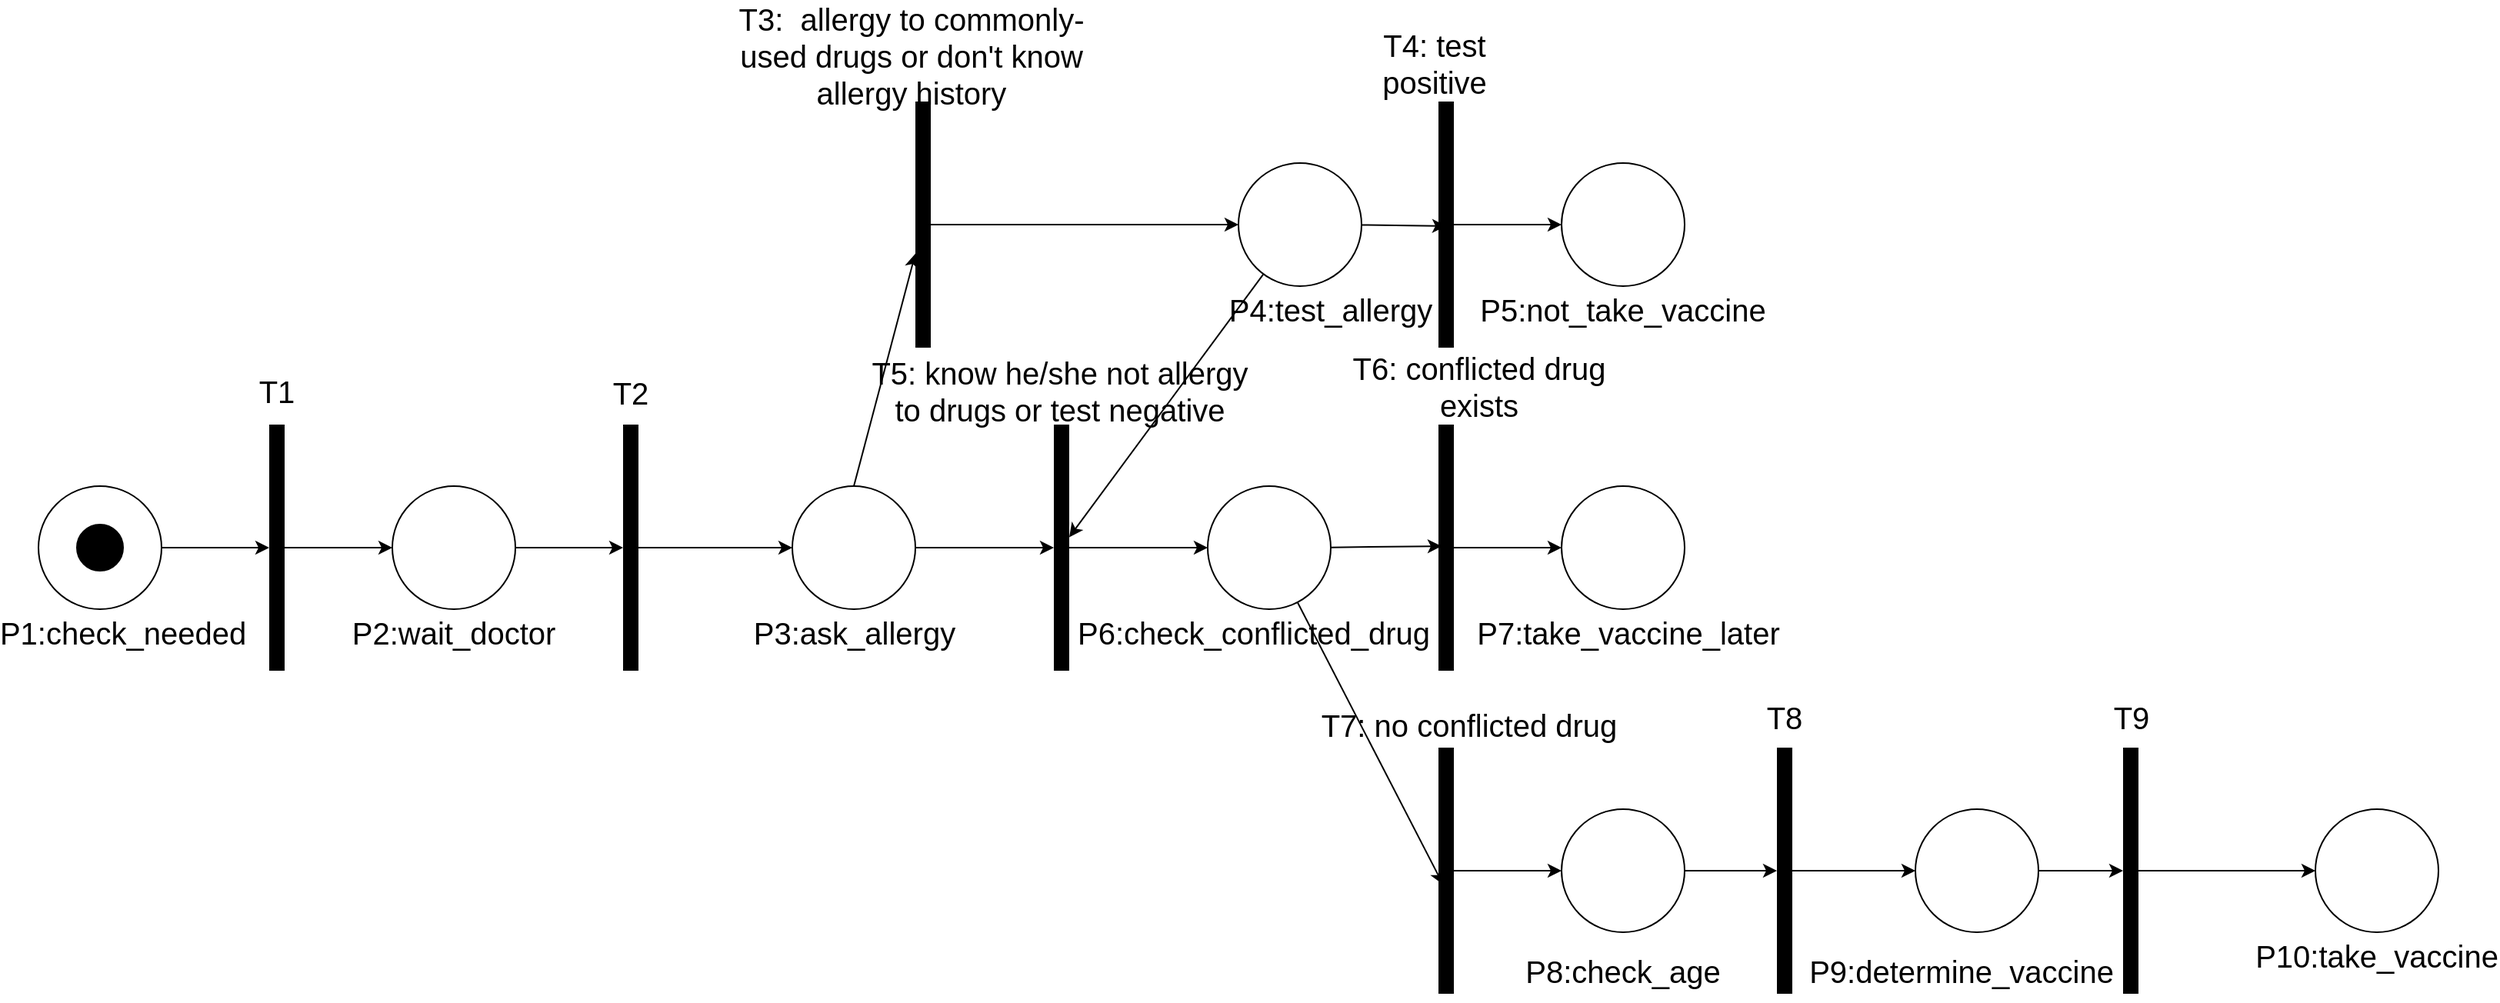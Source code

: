 <mxfile version="17.1.0" type="github">
  <diagram id="FBnLz8GloL5e5-l2CE9u" name="Page-1">
    <mxGraphModel dx="1940" dy="1928" grid="1" gridSize="10" guides="1" tooltips="1" connect="1" arrows="1" fold="1" page="1" pageScale="1" pageWidth="827" pageHeight="1169" math="0" shadow="0">
      <root>
        <mxCell id="0" />
        <mxCell id="1" parent="0" />
        <mxCell id="y7e9covMwFmBckXpodB2-5" style="edgeStyle=orthogonalEdgeStyle;rounded=0;orthogonalLoop=1;jettySize=auto;html=1;fontSize=20;" parent="1" source="y7e9covMwFmBckXpodB2-1" target="y7e9covMwFmBckXpodB2-3" edge="1">
          <mxGeometry relative="1" as="geometry" />
        </mxCell>
        <mxCell id="y7e9covMwFmBckXpodB2-1" value="" style="ellipse;whiteSpace=wrap;html=1;aspect=fixed;" parent="1" vertex="1">
          <mxGeometry x="-120" y="240" width="80" height="80" as="geometry" />
        </mxCell>
        <mxCell id="y7e9covMwFmBckXpodB2-2" value="P1:check_needed" style="text;html=1;strokeColor=none;fillColor=none;align=center;verticalAlign=middle;whiteSpace=wrap;rounded=0;fontSize=20;" parent="1" vertex="1">
          <mxGeometry x="-140" y="320" width="150" height="30" as="geometry" />
        </mxCell>
        <mxCell id="y7e9covMwFmBckXpodB2-8" style="edgeStyle=orthogonalEdgeStyle;rounded=0;orthogonalLoop=1;jettySize=auto;html=1;entryX=0;entryY=0.5;entryDx=0;entryDy=0;fontSize=20;" parent="1" source="y7e9covMwFmBckXpodB2-3" target="y7e9covMwFmBckXpodB2-7" edge="1">
          <mxGeometry relative="1" as="geometry" />
        </mxCell>
        <mxCell id="y7e9covMwFmBckXpodB2-3" value="" style="line;strokeWidth=10;direction=south;html=1;fontSize=20;" parent="1" vertex="1">
          <mxGeometry x="30" y="200" width="10" height="160" as="geometry" />
        </mxCell>
        <mxCell id="y7e9covMwFmBckXpodB2-6" value="T1" style="text;html=1;strokeColor=none;fillColor=none;align=center;verticalAlign=middle;whiteSpace=wrap;rounded=0;fontSize=20;" parent="1" vertex="1">
          <mxGeometry x="10" y="162.5" width="50" height="30" as="geometry" />
        </mxCell>
        <mxCell id="4oigvbjeJpt0uM_-PQVC-12" style="edgeStyle=none;rounded=0;orthogonalLoop=1;jettySize=auto;html=1;fontSize=20;" parent="1" source="y7e9covMwFmBckXpodB2-7" target="4oigvbjeJpt0uM_-PQVC-11" edge="1">
          <mxGeometry relative="1" as="geometry" />
        </mxCell>
        <mxCell id="y7e9covMwFmBckXpodB2-7" value="" style="ellipse;whiteSpace=wrap;html=1;aspect=fixed;fontSize=20;strokeWidth=1;" parent="1" vertex="1">
          <mxGeometry x="110" y="240" width="80" height="80" as="geometry" />
        </mxCell>
        <mxCell id="y7e9covMwFmBckXpodB2-9" value="P2:wait_doctor" style="text;html=1;strokeColor=none;fillColor=none;align=center;verticalAlign=middle;whiteSpace=wrap;rounded=0;fontSize=20;" parent="1" vertex="1">
          <mxGeometry x="90" y="320" width="120" height="30" as="geometry" />
        </mxCell>
        <mxCell id="y7e9covMwFmBckXpodB2-13" style="edgeStyle=none;rounded=0;orthogonalLoop=1;jettySize=auto;html=1;fontSize=20;" parent="1" source="y7e9covMwFmBckXpodB2-10" target="y7e9covMwFmBckXpodB2-14" edge="1">
          <mxGeometry relative="1" as="geometry">
            <mxPoint x="530" y="175" as="targetPoint" />
          </mxGeometry>
        </mxCell>
        <mxCell id="y7e9covMwFmBckXpodB2-10" value="" style="line;strokeWidth=10;direction=south;html=1;fontSize=20;" parent="1" vertex="1">
          <mxGeometry x="450" y="-10" width="10" height="160" as="geometry" />
        </mxCell>
        <mxCell id="y7e9covMwFmBckXpodB2-11" value="T3: &amp;nbsp;allergy to commonly-used drugs or don&#39;t know allergy history" style="text;html=1;strokeColor=none;fillColor=none;align=center;verticalAlign=middle;whiteSpace=wrap;rounded=0;fontSize=20;" parent="1" vertex="1">
          <mxGeometry x="325" y="-60" width="245" height="40" as="geometry" />
        </mxCell>
        <mxCell id="y7e9covMwFmBckXpodB2-16" style="edgeStyle=none;rounded=0;orthogonalLoop=1;jettySize=auto;html=1;fontSize=20;entryX=0.506;entryY=0.5;entryDx=0;entryDy=0;entryPerimeter=0;" parent="1" source="y7e9covMwFmBckXpodB2-14" target="y7e9covMwFmBckXpodB2-17" edge="1">
          <mxGeometry relative="1" as="geometry">
            <mxPoint x="690" y="100" as="targetPoint" />
          </mxGeometry>
        </mxCell>
        <mxCell id="y7e9covMwFmBckXpodB2-27" style="edgeStyle=none;rounded=0;orthogonalLoop=1;jettySize=auto;html=1;fontSize=20;" parent="1" source="y7e9covMwFmBckXpodB2-14" target="y7e9covMwFmBckXpodB2-25" edge="1">
          <mxGeometry relative="1" as="geometry" />
        </mxCell>
        <mxCell id="y7e9covMwFmBckXpodB2-14" value="" style="ellipse;whiteSpace=wrap;html=1;aspect=fixed;fontSize=20;strokeWidth=1;" parent="1" vertex="1">
          <mxGeometry x="660" y="30" width="80" height="80" as="geometry" />
        </mxCell>
        <mxCell id="y7e9covMwFmBckXpodB2-15" value="P4:test_allergy" style="text;html=1;strokeColor=none;fillColor=none;align=center;verticalAlign=middle;whiteSpace=wrap;rounded=0;fontSize=20;" parent="1" vertex="1">
          <mxGeometry x="660" y="110" width="120" height="30" as="geometry" />
        </mxCell>
        <mxCell id="y7e9covMwFmBckXpodB2-18" style="edgeStyle=none;rounded=0;orthogonalLoop=1;jettySize=auto;html=1;fontSize=20;" parent="1" source="y7e9covMwFmBckXpodB2-17" target="y7e9covMwFmBckXpodB2-19" edge="1">
          <mxGeometry relative="1" as="geometry">
            <mxPoint x="780" y="110" as="targetPoint" />
          </mxGeometry>
        </mxCell>
        <mxCell id="y7e9covMwFmBckXpodB2-17" value="" style="line;strokeWidth=10;direction=south;html=1;fontSize=20;" parent="1" vertex="1">
          <mxGeometry x="790" y="-10" width="10" height="160" as="geometry" />
        </mxCell>
        <mxCell id="y7e9covMwFmBckXpodB2-19" value="" style="ellipse;whiteSpace=wrap;html=1;aspect=fixed;fontSize=20;strokeWidth=1;" parent="1" vertex="1">
          <mxGeometry x="870" y="30" width="80" height="80" as="geometry" />
        </mxCell>
        <mxCell id="y7e9covMwFmBckXpodB2-20" value="P5:not_take_vaccine" style="text;html=1;strokeColor=none;fillColor=none;align=center;verticalAlign=middle;whiteSpace=wrap;rounded=0;fontSize=20;" parent="1" vertex="1">
          <mxGeometry x="825" y="110" width="170" height="30" as="geometry" />
        </mxCell>
        <mxCell id="y7e9covMwFmBckXpodB2-21" value="T4: test positive" style="text;html=1;strokeColor=none;fillColor=none;align=center;verticalAlign=middle;whiteSpace=wrap;rounded=0;fontSize=20;" parent="1" vertex="1">
          <mxGeometry x="730" y="-50" width="115" height="30" as="geometry" />
        </mxCell>
        <mxCell id="y7e9covMwFmBckXpodB2-28" style="edgeStyle=none;rounded=0;orthogonalLoop=1;jettySize=auto;html=1;fontSize=20;" parent="1" source="y7e9covMwFmBckXpodB2-25" target="y7e9covMwFmBckXpodB2-29" edge="1">
          <mxGeometry relative="1" as="geometry">
            <mxPoint x="830" y="280" as="targetPoint" />
          </mxGeometry>
        </mxCell>
        <mxCell id="y7e9covMwFmBckXpodB2-25" value="" style="line;strokeWidth=10;direction=south;html=1;fontSize=20;" parent="1" vertex="1">
          <mxGeometry x="540" y="200" width="10" height="160" as="geometry" />
        </mxCell>
        <mxCell id="y7e9covMwFmBckXpodB2-26" value="T5: know he/she not allergy to drugs or test negative" style="text;html=1;strokeColor=none;fillColor=none;align=center;verticalAlign=middle;whiteSpace=wrap;rounded=0;fontSize=20;" parent="1" vertex="1">
          <mxGeometry x="414" y="150" width="260" height="55" as="geometry" />
        </mxCell>
        <mxCell id="y7e9covMwFmBckXpodB2-31" style="edgeStyle=none;rounded=0;orthogonalLoop=1;jettySize=auto;html=1;fontSize=20;entryX=0.494;entryY=0.8;entryDx=0;entryDy=0;entryPerimeter=0;" parent="1" source="y7e9covMwFmBckXpodB2-29" target="y7e9covMwFmBckXpodB2-32" edge="1">
          <mxGeometry relative="1" as="geometry">
            <mxPoint x="680" y="280" as="targetPoint" />
          </mxGeometry>
        </mxCell>
        <mxCell id="y7e9covMwFmBckXpodB2-40" style="edgeStyle=none;rounded=0;orthogonalLoop=1;jettySize=auto;html=1;fontSize=20;entryX=0.556;entryY=0.7;entryDx=0;entryDy=0;entryPerimeter=0;" parent="1" source="y7e9covMwFmBckXpodB2-29" target="y7e9covMwFmBckXpodB2-38" edge="1">
          <mxGeometry relative="1" as="geometry">
            <mxPoint x="670" y="490" as="targetPoint" />
          </mxGeometry>
        </mxCell>
        <mxCell id="y7e9covMwFmBckXpodB2-29" value="" style="ellipse;whiteSpace=wrap;html=1;aspect=fixed;fontSize=20;strokeWidth=1;" parent="1" vertex="1">
          <mxGeometry x="640" y="240" width="80" height="80" as="geometry" />
        </mxCell>
        <mxCell id="y7e9covMwFmBckXpodB2-30" value="P6:check_conflicted_drug" style="text;html=1;strokeColor=none;fillColor=none;align=center;verticalAlign=middle;whiteSpace=wrap;rounded=0;fontSize=20;" parent="1" vertex="1">
          <mxGeometry x="570" y="320" width="200" height="30" as="geometry" />
        </mxCell>
        <mxCell id="y7e9covMwFmBckXpodB2-34" style="edgeStyle=none;rounded=0;orthogonalLoop=1;jettySize=auto;html=1;fontSize=20;" parent="1" source="y7e9covMwFmBckXpodB2-32" target="y7e9covMwFmBckXpodB2-35" edge="1">
          <mxGeometry relative="1" as="geometry">
            <mxPoint x="1110" y="280" as="targetPoint" />
          </mxGeometry>
        </mxCell>
        <mxCell id="y7e9covMwFmBckXpodB2-32" value="" style="line;strokeWidth=10;direction=south;html=1;fontSize=20;" parent="1" vertex="1">
          <mxGeometry x="790" y="200" width="10" height="160" as="geometry" />
        </mxCell>
        <mxCell id="y7e9covMwFmBckXpodB2-33" value="T6: conflicted drug exists" style="text;html=1;strokeColor=none;fillColor=none;align=center;verticalAlign=middle;whiteSpace=wrap;rounded=0;fontSize=20;" parent="1" vertex="1">
          <mxGeometry x="730" y="160" width="172.5" height="30" as="geometry" />
        </mxCell>
        <mxCell id="y7e9covMwFmBckXpodB2-35" value="" style="ellipse;whiteSpace=wrap;html=1;aspect=fixed;fontSize=20;strokeWidth=1;" parent="1" vertex="1">
          <mxGeometry x="870" y="240" width="80" height="80" as="geometry" />
        </mxCell>
        <mxCell id="y7e9covMwFmBckXpodB2-36" value="P7:take_vaccine_later" style="text;html=1;strokeColor=none;fillColor=none;align=center;verticalAlign=middle;whiteSpace=wrap;rounded=0;fontSize=20;" parent="1" vertex="1">
          <mxGeometry x="827" y="320" width="173" height="30" as="geometry" />
        </mxCell>
        <mxCell id="y7e9covMwFmBckXpodB2-41" style="edgeStyle=none;rounded=0;orthogonalLoop=1;jettySize=auto;html=1;fontSize=20;" parent="1" source="y7e9covMwFmBckXpodB2-38" target="y7e9covMwFmBckXpodB2-42" edge="1">
          <mxGeometry relative="1" as="geometry">
            <mxPoint x="800" y="490" as="targetPoint" />
          </mxGeometry>
        </mxCell>
        <mxCell id="y7e9covMwFmBckXpodB2-38" value="" style="line;strokeWidth=10;direction=south;html=1;fontSize=20;" parent="1" vertex="1">
          <mxGeometry x="790" y="410" width="10" height="160" as="geometry" />
        </mxCell>
        <mxCell id="y7e9covMwFmBckXpodB2-39" value="T7: no conflicted drug" style="text;html=1;strokeColor=none;fillColor=none;align=center;verticalAlign=middle;whiteSpace=wrap;rounded=0;fontSize=20;" parent="1" vertex="1">
          <mxGeometry x="705" y="380" width="210" height="30" as="geometry" />
        </mxCell>
        <mxCell id="y7e9covMwFmBckXpodB2-46" style="edgeStyle=none;rounded=0;orthogonalLoop=1;jettySize=auto;html=1;fontSize=20;" parent="1" source="y7e9covMwFmBckXpodB2-42" target="y7e9covMwFmBckXpodB2-45" edge="1">
          <mxGeometry relative="1" as="geometry" />
        </mxCell>
        <mxCell id="y7e9covMwFmBckXpodB2-42" value="" style="ellipse;whiteSpace=wrap;html=1;aspect=fixed;fontSize=20;strokeWidth=1;" parent="1" vertex="1">
          <mxGeometry x="870" y="450" width="80" height="80" as="geometry" />
        </mxCell>
        <mxCell id="y7e9covMwFmBckXpodB2-43" value="P8:check_age" style="text;html=1;strokeColor=none;fillColor=none;align=center;verticalAlign=middle;whiteSpace=wrap;rounded=0;fontSize=20;" parent="1" vertex="1">
          <mxGeometry x="860" y="540" width="100" height="30" as="geometry" />
        </mxCell>
        <mxCell id="y7e9covMwFmBckXpodB2-48" style="edgeStyle=none;rounded=0;orthogonalLoop=1;jettySize=auto;html=1;fontSize=20;" parent="1" source="y7e9covMwFmBckXpodB2-45" target="y7e9covMwFmBckXpodB2-49" edge="1">
          <mxGeometry relative="1" as="geometry">
            <mxPoint x="1030" y="490" as="targetPoint" />
          </mxGeometry>
        </mxCell>
        <mxCell id="y7e9covMwFmBckXpodB2-45" value="" style="line;strokeWidth=10;direction=south;html=1;fontSize=20;" parent="1" vertex="1">
          <mxGeometry x="1010" y="410" width="10" height="160" as="geometry" />
        </mxCell>
        <mxCell id="y7e9covMwFmBckXpodB2-47" value="T8" style="text;html=1;strokeColor=none;fillColor=none;align=center;verticalAlign=middle;whiteSpace=wrap;rounded=0;fontSize=20;" parent="1" vertex="1">
          <mxGeometry x="930" y="380" width="170" height="20" as="geometry" />
        </mxCell>
        <mxCell id="VspZGUNqcQEeEYhl2fZs-1" style="edgeStyle=none;rounded=0;orthogonalLoop=1;jettySize=auto;html=1;fontSize=20;" edge="1" parent="1" source="y7e9covMwFmBckXpodB2-49" target="y7e9covMwFmBckXpodB2-54">
          <mxGeometry relative="1" as="geometry" />
        </mxCell>
        <mxCell id="y7e9covMwFmBckXpodB2-49" value="" style="ellipse;whiteSpace=wrap;html=1;aspect=fixed;fontSize=20;strokeWidth=1;" parent="1" vertex="1">
          <mxGeometry x="1100" y="450" width="80" height="80" as="geometry" />
        </mxCell>
        <mxCell id="y7e9covMwFmBckXpodB2-50" value="P9:determine_vaccine" style="text;html=1;strokeColor=none;fillColor=none;align=center;verticalAlign=middle;whiteSpace=wrap;rounded=0;fontSize=20;" parent="1" vertex="1">
          <mxGeometry x="1040" y="540" width="180" height="30" as="geometry" />
        </mxCell>
        <mxCell id="y7e9covMwFmBckXpodB2-56" style="edgeStyle=none;rounded=0;orthogonalLoop=1;jettySize=auto;html=1;fontSize=20;" parent="1" source="y7e9covMwFmBckXpodB2-54" target="y7e9covMwFmBckXpodB2-57" edge="1">
          <mxGeometry relative="1" as="geometry">
            <mxPoint x="1320" y="490" as="targetPoint" />
          </mxGeometry>
        </mxCell>
        <mxCell id="y7e9covMwFmBckXpodB2-54" value="" style="line;strokeWidth=10;direction=south;html=1;fontSize=20;" parent="1" vertex="1">
          <mxGeometry x="1235" y="410" width="10" height="160" as="geometry" />
        </mxCell>
        <mxCell id="y7e9covMwFmBckXpodB2-55" value="T9" style="text;html=1;strokeColor=none;fillColor=none;align=center;verticalAlign=middle;whiteSpace=wrap;rounded=0;fontSize=20;" parent="1" vertex="1">
          <mxGeometry x="1158" y="375" width="165" height="30" as="geometry" />
        </mxCell>
        <mxCell id="y7e9covMwFmBckXpodB2-57" value="" style="ellipse;whiteSpace=wrap;html=1;aspect=fixed;fontSize=20;strokeWidth=1;" parent="1" vertex="1">
          <mxGeometry x="1360" y="450" width="80" height="80" as="geometry" />
        </mxCell>
        <mxCell id="y7e9covMwFmBckXpodB2-58" value="P10:take_vaccine" style="text;html=1;strokeColor=none;fillColor=none;align=center;verticalAlign=middle;whiteSpace=wrap;rounded=0;fontSize=20;" parent="1" vertex="1">
          <mxGeometry x="1340" y="530" width="120" height="30" as="geometry" />
        </mxCell>
        <mxCell id="y7e9covMwFmBckXpodB2-59" value="" style="ellipse;whiteSpace=wrap;html=1;aspect=fixed;fontSize=20;strokeWidth=1;fillColor=#000000;" parent="1" vertex="1">
          <mxGeometry x="-95" y="265" width="30" height="30" as="geometry" />
        </mxCell>
        <mxCell id="4oigvbjeJpt0uM_-PQVC-6" style="edgeStyle=none;rounded=0;orthogonalLoop=1;jettySize=auto;html=1;exitX=0.5;exitY=0;exitDx=0;exitDy=0;fontSize=20;" parent="1" source="4oigvbjeJpt0uM_-PQVC-4" target="y7e9covMwFmBckXpodB2-10" edge="1">
          <mxGeometry relative="1" as="geometry" />
        </mxCell>
        <mxCell id="4oigvbjeJpt0uM_-PQVC-7" style="edgeStyle=none;rounded=0;orthogonalLoop=1;jettySize=auto;html=1;fontSize=20;" parent="1" source="4oigvbjeJpt0uM_-PQVC-4" target="y7e9covMwFmBckXpodB2-25" edge="1">
          <mxGeometry relative="1" as="geometry" />
        </mxCell>
        <mxCell id="4oigvbjeJpt0uM_-PQVC-4" value="" style="ellipse;whiteSpace=wrap;html=1;aspect=fixed;fontSize=20;strokeWidth=1;fillColor=#FFFFFF;" parent="1" vertex="1">
          <mxGeometry x="370" y="240" width="80" height="80" as="geometry" />
        </mxCell>
        <mxCell id="4oigvbjeJpt0uM_-PQVC-5" value="P3:ask_allergy" style="text;html=1;strokeColor=none;fillColor=none;align=center;verticalAlign=middle;whiteSpace=wrap;rounded=0;fontSize=20;" parent="1" vertex="1">
          <mxGeometry x="342.5" y="320" width="135" height="30" as="geometry" />
        </mxCell>
        <mxCell id="4oigvbjeJpt0uM_-PQVC-8" style="edgeStyle=none;rounded=0;orthogonalLoop=1;jettySize=auto;html=1;exitX=0.5;exitY=1;exitDx=0;exitDy=0;fontSize=20;" parent="1" source="y7e9covMwFmBckXpodB2-47" target="y7e9covMwFmBckXpodB2-47" edge="1">
          <mxGeometry relative="1" as="geometry" />
        </mxCell>
        <mxCell id="4oigvbjeJpt0uM_-PQVC-13" style="edgeStyle=none;rounded=0;orthogonalLoop=1;jettySize=auto;html=1;entryX=0;entryY=0.5;entryDx=0;entryDy=0;fontSize=20;" parent="1" source="4oigvbjeJpt0uM_-PQVC-11" target="4oigvbjeJpt0uM_-PQVC-4" edge="1">
          <mxGeometry relative="1" as="geometry" />
        </mxCell>
        <mxCell id="4oigvbjeJpt0uM_-PQVC-11" value="" style="line;strokeWidth=10;direction=south;html=1;fontSize=20;" parent="1" vertex="1">
          <mxGeometry x="260" y="200" width="10" height="160" as="geometry" />
        </mxCell>
        <mxCell id="4oigvbjeJpt0uM_-PQVC-14" value="T2" style="text;html=1;strokeColor=none;fillColor=none;align=center;verticalAlign=middle;whiteSpace=wrap;rounded=0;fontSize=20;" parent="1" vertex="1">
          <mxGeometry x="245" y="162.5" width="40" height="32.5" as="geometry" />
        </mxCell>
      </root>
    </mxGraphModel>
  </diagram>
</mxfile>

